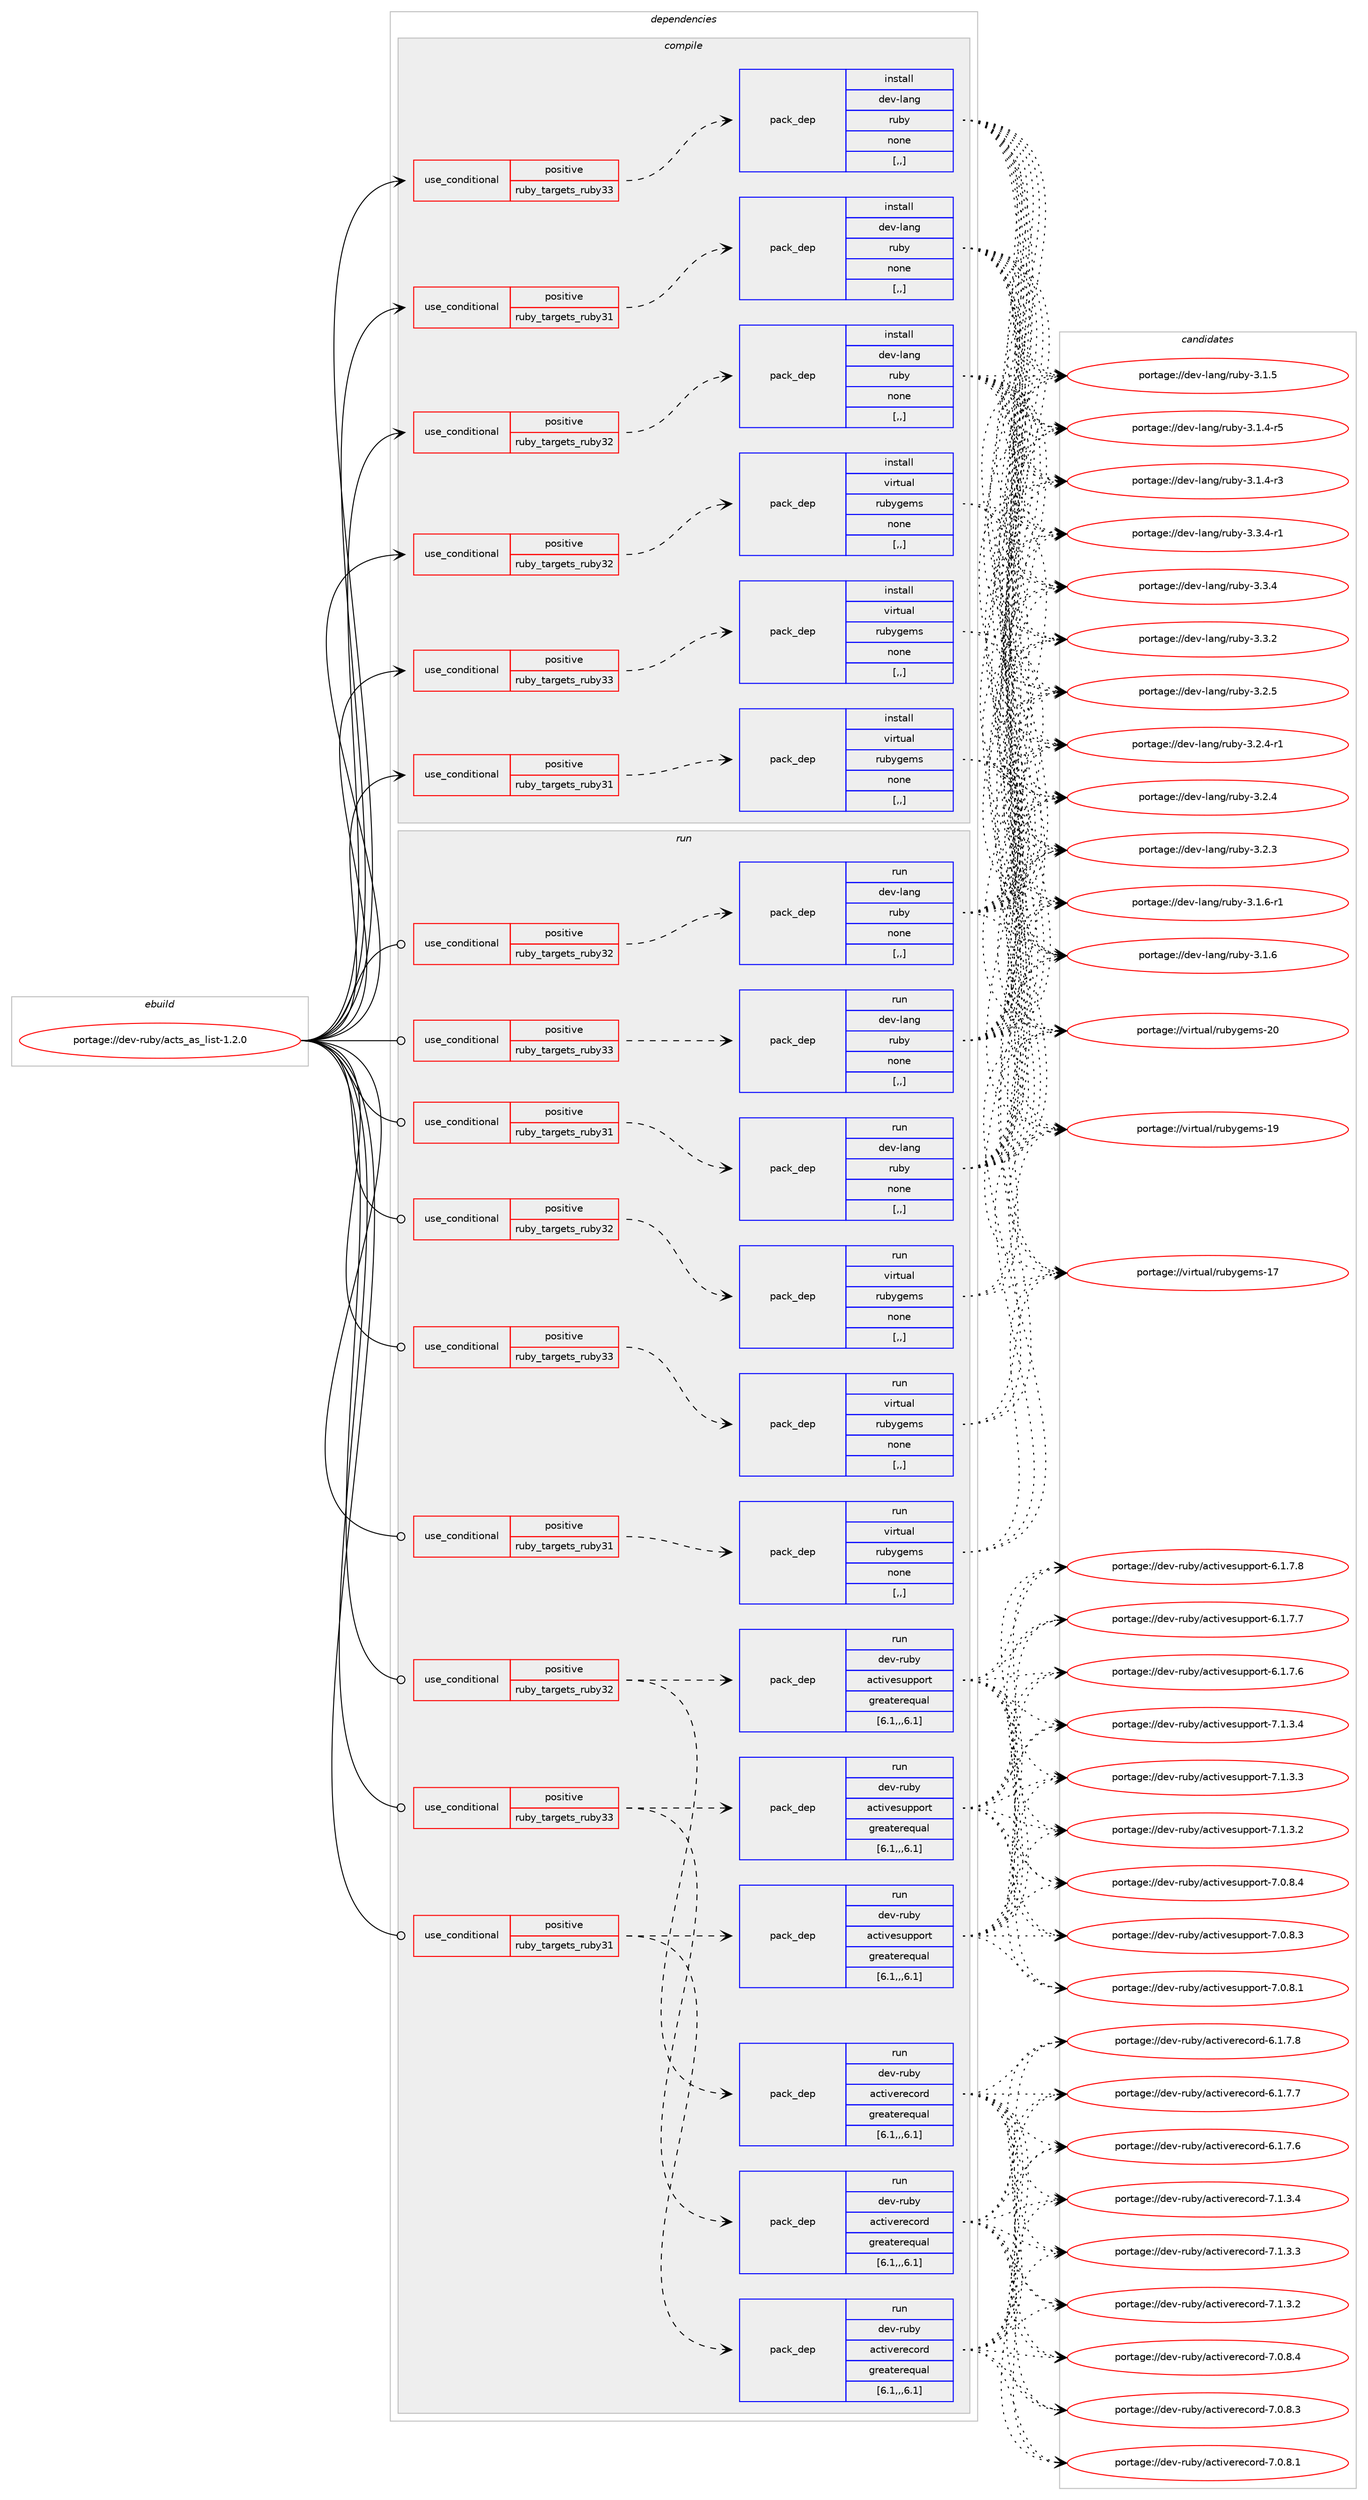 digraph prolog {

# *************
# Graph options
# *************

newrank=true;
concentrate=true;
compound=true;
graph [rankdir=LR,fontname=Helvetica,fontsize=10,ranksep=1.5];#, ranksep=2.5, nodesep=0.2];
edge  [arrowhead=vee];
node  [fontname=Helvetica,fontsize=10];

# **********
# The ebuild
# **********

subgraph cluster_leftcol {
color=gray;
label=<<i>ebuild</i>>;
id [label="portage://dev-ruby/acts_as_list-1.2.0", color=red, width=4, href="../dev-ruby/acts_as_list-1.2.0.svg"];
}

# ****************
# The dependencies
# ****************

subgraph cluster_midcol {
color=gray;
label=<<i>dependencies</i>>;
subgraph cluster_compile {
fillcolor="#eeeeee";
style=filled;
label=<<i>compile</i>>;
subgraph cond44112 {
dependency175969 [label=<<TABLE BORDER="0" CELLBORDER="1" CELLSPACING="0" CELLPADDING="4"><TR><TD ROWSPAN="3" CELLPADDING="10">use_conditional</TD></TR><TR><TD>positive</TD></TR><TR><TD>ruby_targets_ruby31</TD></TR></TABLE>>, shape=none, color=red];
subgraph pack130576 {
dependency175970 [label=<<TABLE BORDER="0" CELLBORDER="1" CELLSPACING="0" CELLPADDING="4" WIDTH="220"><TR><TD ROWSPAN="6" CELLPADDING="30">pack_dep</TD></TR><TR><TD WIDTH="110">install</TD></TR><TR><TD>dev-lang</TD></TR><TR><TD>ruby</TD></TR><TR><TD>none</TD></TR><TR><TD>[,,]</TD></TR></TABLE>>, shape=none, color=blue];
}
dependency175969:e -> dependency175970:w [weight=20,style="dashed",arrowhead="vee"];
}
id:e -> dependency175969:w [weight=20,style="solid",arrowhead="vee"];
subgraph cond44113 {
dependency175971 [label=<<TABLE BORDER="0" CELLBORDER="1" CELLSPACING="0" CELLPADDING="4"><TR><TD ROWSPAN="3" CELLPADDING="10">use_conditional</TD></TR><TR><TD>positive</TD></TR><TR><TD>ruby_targets_ruby31</TD></TR></TABLE>>, shape=none, color=red];
subgraph pack130577 {
dependency175972 [label=<<TABLE BORDER="0" CELLBORDER="1" CELLSPACING="0" CELLPADDING="4" WIDTH="220"><TR><TD ROWSPAN="6" CELLPADDING="30">pack_dep</TD></TR><TR><TD WIDTH="110">install</TD></TR><TR><TD>virtual</TD></TR><TR><TD>rubygems</TD></TR><TR><TD>none</TD></TR><TR><TD>[,,]</TD></TR></TABLE>>, shape=none, color=blue];
}
dependency175971:e -> dependency175972:w [weight=20,style="dashed",arrowhead="vee"];
}
id:e -> dependency175971:w [weight=20,style="solid",arrowhead="vee"];
subgraph cond44114 {
dependency175973 [label=<<TABLE BORDER="0" CELLBORDER="1" CELLSPACING="0" CELLPADDING="4"><TR><TD ROWSPAN="3" CELLPADDING="10">use_conditional</TD></TR><TR><TD>positive</TD></TR><TR><TD>ruby_targets_ruby32</TD></TR></TABLE>>, shape=none, color=red];
subgraph pack130578 {
dependency175974 [label=<<TABLE BORDER="0" CELLBORDER="1" CELLSPACING="0" CELLPADDING="4" WIDTH="220"><TR><TD ROWSPAN="6" CELLPADDING="30">pack_dep</TD></TR><TR><TD WIDTH="110">install</TD></TR><TR><TD>dev-lang</TD></TR><TR><TD>ruby</TD></TR><TR><TD>none</TD></TR><TR><TD>[,,]</TD></TR></TABLE>>, shape=none, color=blue];
}
dependency175973:e -> dependency175974:w [weight=20,style="dashed",arrowhead="vee"];
}
id:e -> dependency175973:w [weight=20,style="solid",arrowhead="vee"];
subgraph cond44115 {
dependency175975 [label=<<TABLE BORDER="0" CELLBORDER="1" CELLSPACING="0" CELLPADDING="4"><TR><TD ROWSPAN="3" CELLPADDING="10">use_conditional</TD></TR><TR><TD>positive</TD></TR><TR><TD>ruby_targets_ruby32</TD></TR></TABLE>>, shape=none, color=red];
subgraph pack130579 {
dependency175976 [label=<<TABLE BORDER="0" CELLBORDER="1" CELLSPACING="0" CELLPADDING="4" WIDTH="220"><TR><TD ROWSPAN="6" CELLPADDING="30">pack_dep</TD></TR><TR><TD WIDTH="110">install</TD></TR><TR><TD>virtual</TD></TR><TR><TD>rubygems</TD></TR><TR><TD>none</TD></TR><TR><TD>[,,]</TD></TR></TABLE>>, shape=none, color=blue];
}
dependency175975:e -> dependency175976:w [weight=20,style="dashed",arrowhead="vee"];
}
id:e -> dependency175975:w [weight=20,style="solid",arrowhead="vee"];
subgraph cond44116 {
dependency175977 [label=<<TABLE BORDER="0" CELLBORDER="1" CELLSPACING="0" CELLPADDING="4"><TR><TD ROWSPAN="3" CELLPADDING="10">use_conditional</TD></TR><TR><TD>positive</TD></TR><TR><TD>ruby_targets_ruby33</TD></TR></TABLE>>, shape=none, color=red];
subgraph pack130580 {
dependency175978 [label=<<TABLE BORDER="0" CELLBORDER="1" CELLSPACING="0" CELLPADDING="4" WIDTH="220"><TR><TD ROWSPAN="6" CELLPADDING="30">pack_dep</TD></TR><TR><TD WIDTH="110">install</TD></TR><TR><TD>dev-lang</TD></TR><TR><TD>ruby</TD></TR><TR><TD>none</TD></TR><TR><TD>[,,]</TD></TR></TABLE>>, shape=none, color=blue];
}
dependency175977:e -> dependency175978:w [weight=20,style="dashed",arrowhead="vee"];
}
id:e -> dependency175977:w [weight=20,style="solid",arrowhead="vee"];
subgraph cond44117 {
dependency175979 [label=<<TABLE BORDER="0" CELLBORDER="1" CELLSPACING="0" CELLPADDING="4"><TR><TD ROWSPAN="3" CELLPADDING="10">use_conditional</TD></TR><TR><TD>positive</TD></TR><TR><TD>ruby_targets_ruby33</TD></TR></TABLE>>, shape=none, color=red];
subgraph pack130581 {
dependency175980 [label=<<TABLE BORDER="0" CELLBORDER="1" CELLSPACING="0" CELLPADDING="4" WIDTH="220"><TR><TD ROWSPAN="6" CELLPADDING="30">pack_dep</TD></TR><TR><TD WIDTH="110">install</TD></TR><TR><TD>virtual</TD></TR><TR><TD>rubygems</TD></TR><TR><TD>none</TD></TR><TR><TD>[,,]</TD></TR></TABLE>>, shape=none, color=blue];
}
dependency175979:e -> dependency175980:w [weight=20,style="dashed",arrowhead="vee"];
}
id:e -> dependency175979:w [weight=20,style="solid",arrowhead="vee"];
}
subgraph cluster_compileandrun {
fillcolor="#eeeeee";
style=filled;
label=<<i>compile and run</i>>;
}
subgraph cluster_run {
fillcolor="#eeeeee";
style=filled;
label=<<i>run</i>>;
subgraph cond44118 {
dependency175981 [label=<<TABLE BORDER="0" CELLBORDER="1" CELLSPACING="0" CELLPADDING="4"><TR><TD ROWSPAN="3" CELLPADDING="10">use_conditional</TD></TR><TR><TD>positive</TD></TR><TR><TD>ruby_targets_ruby31</TD></TR></TABLE>>, shape=none, color=red];
subgraph pack130582 {
dependency175982 [label=<<TABLE BORDER="0" CELLBORDER="1" CELLSPACING="0" CELLPADDING="4" WIDTH="220"><TR><TD ROWSPAN="6" CELLPADDING="30">pack_dep</TD></TR><TR><TD WIDTH="110">run</TD></TR><TR><TD>dev-lang</TD></TR><TR><TD>ruby</TD></TR><TR><TD>none</TD></TR><TR><TD>[,,]</TD></TR></TABLE>>, shape=none, color=blue];
}
dependency175981:e -> dependency175982:w [weight=20,style="dashed",arrowhead="vee"];
}
id:e -> dependency175981:w [weight=20,style="solid",arrowhead="odot"];
subgraph cond44119 {
dependency175983 [label=<<TABLE BORDER="0" CELLBORDER="1" CELLSPACING="0" CELLPADDING="4"><TR><TD ROWSPAN="3" CELLPADDING="10">use_conditional</TD></TR><TR><TD>positive</TD></TR><TR><TD>ruby_targets_ruby31</TD></TR></TABLE>>, shape=none, color=red];
subgraph pack130583 {
dependency175984 [label=<<TABLE BORDER="0" CELLBORDER="1" CELLSPACING="0" CELLPADDING="4" WIDTH="220"><TR><TD ROWSPAN="6" CELLPADDING="30">pack_dep</TD></TR><TR><TD WIDTH="110">run</TD></TR><TR><TD>dev-ruby</TD></TR><TR><TD>activerecord</TD></TR><TR><TD>greaterequal</TD></TR><TR><TD>[6.1,,,6.1]</TD></TR></TABLE>>, shape=none, color=blue];
}
dependency175983:e -> dependency175984:w [weight=20,style="dashed",arrowhead="vee"];
subgraph pack130584 {
dependency175985 [label=<<TABLE BORDER="0" CELLBORDER="1" CELLSPACING="0" CELLPADDING="4" WIDTH="220"><TR><TD ROWSPAN="6" CELLPADDING="30">pack_dep</TD></TR><TR><TD WIDTH="110">run</TD></TR><TR><TD>dev-ruby</TD></TR><TR><TD>activesupport</TD></TR><TR><TD>greaterequal</TD></TR><TR><TD>[6.1,,,6.1]</TD></TR></TABLE>>, shape=none, color=blue];
}
dependency175983:e -> dependency175985:w [weight=20,style="dashed",arrowhead="vee"];
}
id:e -> dependency175983:w [weight=20,style="solid",arrowhead="odot"];
subgraph cond44120 {
dependency175986 [label=<<TABLE BORDER="0" CELLBORDER="1" CELLSPACING="0" CELLPADDING="4"><TR><TD ROWSPAN="3" CELLPADDING="10">use_conditional</TD></TR><TR><TD>positive</TD></TR><TR><TD>ruby_targets_ruby31</TD></TR></TABLE>>, shape=none, color=red];
subgraph pack130585 {
dependency175987 [label=<<TABLE BORDER="0" CELLBORDER="1" CELLSPACING="0" CELLPADDING="4" WIDTH="220"><TR><TD ROWSPAN="6" CELLPADDING="30">pack_dep</TD></TR><TR><TD WIDTH="110">run</TD></TR><TR><TD>virtual</TD></TR><TR><TD>rubygems</TD></TR><TR><TD>none</TD></TR><TR><TD>[,,]</TD></TR></TABLE>>, shape=none, color=blue];
}
dependency175986:e -> dependency175987:w [weight=20,style="dashed",arrowhead="vee"];
}
id:e -> dependency175986:w [weight=20,style="solid",arrowhead="odot"];
subgraph cond44121 {
dependency175988 [label=<<TABLE BORDER="0" CELLBORDER="1" CELLSPACING="0" CELLPADDING="4"><TR><TD ROWSPAN="3" CELLPADDING="10">use_conditional</TD></TR><TR><TD>positive</TD></TR><TR><TD>ruby_targets_ruby32</TD></TR></TABLE>>, shape=none, color=red];
subgraph pack130586 {
dependency175989 [label=<<TABLE BORDER="0" CELLBORDER="1" CELLSPACING="0" CELLPADDING="4" WIDTH="220"><TR><TD ROWSPAN="6" CELLPADDING="30">pack_dep</TD></TR><TR><TD WIDTH="110">run</TD></TR><TR><TD>dev-lang</TD></TR><TR><TD>ruby</TD></TR><TR><TD>none</TD></TR><TR><TD>[,,]</TD></TR></TABLE>>, shape=none, color=blue];
}
dependency175988:e -> dependency175989:w [weight=20,style="dashed",arrowhead="vee"];
}
id:e -> dependency175988:w [weight=20,style="solid",arrowhead="odot"];
subgraph cond44122 {
dependency175990 [label=<<TABLE BORDER="0" CELLBORDER="1" CELLSPACING="0" CELLPADDING="4"><TR><TD ROWSPAN="3" CELLPADDING="10">use_conditional</TD></TR><TR><TD>positive</TD></TR><TR><TD>ruby_targets_ruby32</TD></TR></TABLE>>, shape=none, color=red];
subgraph pack130587 {
dependency175991 [label=<<TABLE BORDER="0" CELLBORDER="1" CELLSPACING="0" CELLPADDING="4" WIDTH="220"><TR><TD ROWSPAN="6" CELLPADDING="30">pack_dep</TD></TR><TR><TD WIDTH="110">run</TD></TR><TR><TD>dev-ruby</TD></TR><TR><TD>activerecord</TD></TR><TR><TD>greaterequal</TD></TR><TR><TD>[6.1,,,6.1]</TD></TR></TABLE>>, shape=none, color=blue];
}
dependency175990:e -> dependency175991:w [weight=20,style="dashed",arrowhead="vee"];
subgraph pack130588 {
dependency175992 [label=<<TABLE BORDER="0" CELLBORDER="1" CELLSPACING="0" CELLPADDING="4" WIDTH="220"><TR><TD ROWSPAN="6" CELLPADDING="30">pack_dep</TD></TR><TR><TD WIDTH="110">run</TD></TR><TR><TD>dev-ruby</TD></TR><TR><TD>activesupport</TD></TR><TR><TD>greaterequal</TD></TR><TR><TD>[6.1,,,6.1]</TD></TR></TABLE>>, shape=none, color=blue];
}
dependency175990:e -> dependency175992:w [weight=20,style="dashed",arrowhead="vee"];
}
id:e -> dependency175990:w [weight=20,style="solid",arrowhead="odot"];
subgraph cond44123 {
dependency175993 [label=<<TABLE BORDER="0" CELLBORDER="1" CELLSPACING="0" CELLPADDING="4"><TR><TD ROWSPAN="3" CELLPADDING="10">use_conditional</TD></TR><TR><TD>positive</TD></TR><TR><TD>ruby_targets_ruby32</TD></TR></TABLE>>, shape=none, color=red];
subgraph pack130589 {
dependency175994 [label=<<TABLE BORDER="0" CELLBORDER="1" CELLSPACING="0" CELLPADDING="4" WIDTH="220"><TR><TD ROWSPAN="6" CELLPADDING="30">pack_dep</TD></TR><TR><TD WIDTH="110">run</TD></TR><TR><TD>virtual</TD></TR><TR><TD>rubygems</TD></TR><TR><TD>none</TD></TR><TR><TD>[,,]</TD></TR></TABLE>>, shape=none, color=blue];
}
dependency175993:e -> dependency175994:w [weight=20,style="dashed",arrowhead="vee"];
}
id:e -> dependency175993:w [weight=20,style="solid",arrowhead="odot"];
subgraph cond44124 {
dependency175995 [label=<<TABLE BORDER="0" CELLBORDER="1" CELLSPACING="0" CELLPADDING="4"><TR><TD ROWSPAN="3" CELLPADDING="10">use_conditional</TD></TR><TR><TD>positive</TD></TR><TR><TD>ruby_targets_ruby33</TD></TR></TABLE>>, shape=none, color=red];
subgraph pack130590 {
dependency175996 [label=<<TABLE BORDER="0" CELLBORDER="1" CELLSPACING="0" CELLPADDING="4" WIDTH="220"><TR><TD ROWSPAN="6" CELLPADDING="30">pack_dep</TD></TR><TR><TD WIDTH="110">run</TD></TR><TR><TD>dev-lang</TD></TR><TR><TD>ruby</TD></TR><TR><TD>none</TD></TR><TR><TD>[,,]</TD></TR></TABLE>>, shape=none, color=blue];
}
dependency175995:e -> dependency175996:w [weight=20,style="dashed",arrowhead="vee"];
}
id:e -> dependency175995:w [weight=20,style="solid",arrowhead="odot"];
subgraph cond44125 {
dependency175997 [label=<<TABLE BORDER="0" CELLBORDER="1" CELLSPACING="0" CELLPADDING="4"><TR><TD ROWSPAN="3" CELLPADDING="10">use_conditional</TD></TR><TR><TD>positive</TD></TR><TR><TD>ruby_targets_ruby33</TD></TR></TABLE>>, shape=none, color=red];
subgraph pack130591 {
dependency175998 [label=<<TABLE BORDER="0" CELLBORDER="1" CELLSPACING="0" CELLPADDING="4" WIDTH="220"><TR><TD ROWSPAN="6" CELLPADDING="30">pack_dep</TD></TR><TR><TD WIDTH="110">run</TD></TR><TR><TD>dev-ruby</TD></TR><TR><TD>activerecord</TD></TR><TR><TD>greaterequal</TD></TR><TR><TD>[6.1,,,6.1]</TD></TR></TABLE>>, shape=none, color=blue];
}
dependency175997:e -> dependency175998:w [weight=20,style="dashed",arrowhead="vee"];
subgraph pack130592 {
dependency175999 [label=<<TABLE BORDER="0" CELLBORDER="1" CELLSPACING="0" CELLPADDING="4" WIDTH="220"><TR><TD ROWSPAN="6" CELLPADDING="30">pack_dep</TD></TR><TR><TD WIDTH="110">run</TD></TR><TR><TD>dev-ruby</TD></TR><TR><TD>activesupport</TD></TR><TR><TD>greaterequal</TD></TR><TR><TD>[6.1,,,6.1]</TD></TR></TABLE>>, shape=none, color=blue];
}
dependency175997:e -> dependency175999:w [weight=20,style="dashed",arrowhead="vee"];
}
id:e -> dependency175997:w [weight=20,style="solid",arrowhead="odot"];
subgraph cond44126 {
dependency176000 [label=<<TABLE BORDER="0" CELLBORDER="1" CELLSPACING="0" CELLPADDING="4"><TR><TD ROWSPAN="3" CELLPADDING="10">use_conditional</TD></TR><TR><TD>positive</TD></TR><TR><TD>ruby_targets_ruby33</TD></TR></TABLE>>, shape=none, color=red];
subgraph pack130593 {
dependency176001 [label=<<TABLE BORDER="0" CELLBORDER="1" CELLSPACING="0" CELLPADDING="4" WIDTH="220"><TR><TD ROWSPAN="6" CELLPADDING="30">pack_dep</TD></TR><TR><TD WIDTH="110">run</TD></TR><TR><TD>virtual</TD></TR><TR><TD>rubygems</TD></TR><TR><TD>none</TD></TR><TR><TD>[,,]</TD></TR></TABLE>>, shape=none, color=blue];
}
dependency176000:e -> dependency176001:w [weight=20,style="dashed",arrowhead="vee"];
}
id:e -> dependency176000:w [weight=20,style="solid",arrowhead="odot"];
}
}

# **************
# The candidates
# **************

subgraph cluster_choices {
rank=same;
color=gray;
label=<<i>candidates</i>>;

subgraph choice130576 {
color=black;
nodesep=1;
choice100101118451089711010347114117981214551465146524511449 [label="portage://dev-lang/ruby-3.3.4-r1", color=red, width=4,href="../dev-lang/ruby-3.3.4-r1.svg"];
choice10010111845108971101034711411798121455146514652 [label="portage://dev-lang/ruby-3.3.4", color=red, width=4,href="../dev-lang/ruby-3.3.4.svg"];
choice10010111845108971101034711411798121455146514650 [label="portage://dev-lang/ruby-3.3.2", color=red, width=4,href="../dev-lang/ruby-3.3.2.svg"];
choice10010111845108971101034711411798121455146504653 [label="portage://dev-lang/ruby-3.2.5", color=red, width=4,href="../dev-lang/ruby-3.2.5.svg"];
choice100101118451089711010347114117981214551465046524511449 [label="portage://dev-lang/ruby-3.2.4-r1", color=red, width=4,href="../dev-lang/ruby-3.2.4-r1.svg"];
choice10010111845108971101034711411798121455146504652 [label="portage://dev-lang/ruby-3.2.4", color=red, width=4,href="../dev-lang/ruby-3.2.4.svg"];
choice10010111845108971101034711411798121455146504651 [label="portage://dev-lang/ruby-3.2.3", color=red, width=4,href="../dev-lang/ruby-3.2.3.svg"];
choice100101118451089711010347114117981214551464946544511449 [label="portage://dev-lang/ruby-3.1.6-r1", color=red, width=4,href="../dev-lang/ruby-3.1.6-r1.svg"];
choice10010111845108971101034711411798121455146494654 [label="portage://dev-lang/ruby-3.1.6", color=red, width=4,href="../dev-lang/ruby-3.1.6.svg"];
choice10010111845108971101034711411798121455146494653 [label="portage://dev-lang/ruby-3.1.5", color=red, width=4,href="../dev-lang/ruby-3.1.5.svg"];
choice100101118451089711010347114117981214551464946524511453 [label="portage://dev-lang/ruby-3.1.4-r5", color=red, width=4,href="../dev-lang/ruby-3.1.4-r5.svg"];
choice100101118451089711010347114117981214551464946524511451 [label="portage://dev-lang/ruby-3.1.4-r3", color=red, width=4,href="../dev-lang/ruby-3.1.4-r3.svg"];
dependency175970:e -> choice100101118451089711010347114117981214551465146524511449:w [style=dotted,weight="100"];
dependency175970:e -> choice10010111845108971101034711411798121455146514652:w [style=dotted,weight="100"];
dependency175970:e -> choice10010111845108971101034711411798121455146514650:w [style=dotted,weight="100"];
dependency175970:e -> choice10010111845108971101034711411798121455146504653:w [style=dotted,weight="100"];
dependency175970:e -> choice100101118451089711010347114117981214551465046524511449:w [style=dotted,weight="100"];
dependency175970:e -> choice10010111845108971101034711411798121455146504652:w [style=dotted,weight="100"];
dependency175970:e -> choice10010111845108971101034711411798121455146504651:w [style=dotted,weight="100"];
dependency175970:e -> choice100101118451089711010347114117981214551464946544511449:w [style=dotted,weight="100"];
dependency175970:e -> choice10010111845108971101034711411798121455146494654:w [style=dotted,weight="100"];
dependency175970:e -> choice10010111845108971101034711411798121455146494653:w [style=dotted,weight="100"];
dependency175970:e -> choice100101118451089711010347114117981214551464946524511453:w [style=dotted,weight="100"];
dependency175970:e -> choice100101118451089711010347114117981214551464946524511451:w [style=dotted,weight="100"];
}
subgraph choice130577 {
color=black;
nodesep=1;
choice118105114116117971084711411798121103101109115455048 [label="portage://virtual/rubygems-20", color=red, width=4,href="../virtual/rubygems-20.svg"];
choice118105114116117971084711411798121103101109115454957 [label="portage://virtual/rubygems-19", color=red, width=4,href="../virtual/rubygems-19.svg"];
choice118105114116117971084711411798121103101109115454955 [label="portage://virtual/rubygems-17", color=red, width=4,href="../virtual/rubygems-17.svg"];
dependency175972:e -> choice118105114116117971084711411798121103101109115455048:w [style=dotted,weight="100"];
dependency175972:e -> choice118105114116117971084711411798121103101109115454957:w [style=dotted,weight="100"];
dependency175972:e -> choice118105114116117971084711411798121103101109115454955:w [style=dotted,weight="100"];
}
subgraph choice130578 {
color=black;
nodesep=1;
choice100101118451089711010347114117981214551465146524511449 [label="portage://dev-lang/ruby-3.3.4-r1", color=red, width=4,href="../dev-lang/ruby-3.3.4-r1.svg"];
choice10010111845108971101034711411798121455146514652 [label="portage://dev-lang/ruby-3.3.4", color=red, width=4,href="../dev-lang/ruby-3.3.4.svg"];
choice10010111845108971101034711411798121455146514650 [label="portage://dev-lang/ruby-3.3.2", color=red, width=4,href="../dev-lang/ruby-3.3.2.svg"];
choice10010111845108971101034711411798121455146504653 [label="portage://dev-lang/ruby-3.2.5", color=red, width=4,href="../dev-lang/ruby-3.2.5.svg"];
choice100101118451089711010347114117981214551465046524511449 [label="portage://dev-lang/ruby-3.2.4-r1", color=red, width=4,href="../dev-lang/ruby-3.2.4-r1.svg"];
choice10010111845108971101034711411798121455146504652 [label="portage://dev-lang/ruby-3.2.4", color=red, width=4,href="../dev-lang/ruby-3.2.4.svg"];
choice10010111845108971101034711411798121455146504651 [label="portage://dev-lang/ruby-3.2.3", color=red, width=4,href="../dev-lang/ruby-3.2.3.svg"];
choice100101118451089711010347114117981214551464946544511449 [label="portage://dev-lang/ruby-3.1.6-r1", color=red, width=4,href="../dev-lang/ruby-3.1.6-r1.svg"];
choice10010111845108971101034711411798121455146494654 [label="portage://dev-lang/ruby-3.1.6", color=red, width=4,href="../dev-lang/ruby-3.1.6.svg"];
choice10010111845108971101034711411798121455146494653 [label="portage://dev-lang/ruby-3.1.5", color=red, width=4,href="../dev-lang/ruby-3.1.5.svg"];
choice100101118451089711010347114117981214551464946524511453 [label="portage://dev-lang/ruby-3.1.4-r5", color=red, width=4,href="../dev-lang/ruby-3.1.4-r5.svg"];
choice100101118451089711010347114117981214551464946524511451 [label="portage://dev-lang/ruby-3.1.4-r3", color=red, width=4,href="../dev-lang/ruby-3.1.4-r3.svg"];
dependency175974:e -> choice100101118451089711010347114117981214551465146524511449:w [style=dotted,weight="100"];
dependency175974:e -> choice10010111845108971101034711411798121455146514652:w [style=dotted,weight="100"];
dependency175974:e -> choice10010111845108971101034711411798121455146514650:w [style=dotted,weight="100"];
dependency175974:e -> choice10010111845108971101034711411798121455146504653:w [style=dotted,weight="100"];
dependency175974:e -> choice100101118451089711010347114117981214551465046524511449:w [style=dotted,weight="100"];
dependency175974:e -> choice10010111845108971101034711411798121455146504652:w [style=dotted,weight="100"];
dependency175974:e -> choice10010111845108971101034711411798121455146504651:w [style=dotted,weight="100"];
dependency175974:e -> choice100101118451089711010347114117981214551464946544511449:w [style=dotted,weight="100"];
dependency175974:e -> choice10010111845108971101034711411798121455146494654:w [style=dotted,weight="100"];
dependency175974:e -> choice10010111845108971101034711411798121455146494653:w [style=dotted,weight="100"];
dependency175974:e -> choice100101118451089711010347114117981214551464946524511453:w [style=dotted,weight="100"];
dependency175974:e -> choice100101118451089711010347114117981214551464946524511451:w [style=dotted,weight="100"];
}
subgraph choice130579 {
color=black;
nodesep=1;
choice118105114116117971084711411798121103101109115455048 [label="portage://virtual/rubygems-20", color=red, width=4,href="../virtual/rubygems-20.svg"];
choice118105114116117971084711411798121103101109115454957 [label="portage://virtual/rubygems-19", color=red, width=4,href="../virtual/rubygems-19.svg"];
choice118105114116117971084711411798121103101109115454955 [label="portage://virtual/rubygems-17", color=red, width=4,href="../virtual/rubygems-17.svg"];
dependency175976:e -> choice118105114116117971084711411798121103101109115455048:w [style=dotted,weight="100"];
dependency175976:e -> choice118105114116117971084711411798121103101109115454957:w [style=dotted,weight="100"];
dependency175976:e -> choice118105114116117971084711411798121103101109115454955:w [style=dotted,weight="100"];
}
subgraph choice130580 {
color=black;
nodesep=1;
choice100101118451089711010347114117981214551465146524511449 [label="portage://dev-lang/ruby-3.3.4-r1", color=red, width=4,href="../dev-lang/ruby-3.3.4-r1.svg"];
choice10010111845108971101034711411798121455146514652 [label="portage://dev-lang/ruby-3.3.4", color=red, width=4,href="../dev-lang/ruby-3.3.4.svg"];
choice10010111845108971101034711411798121455146514650 [label="portage://dev-lang/ruby-3.3.2", color=red, width=4,href="../dev-lang/ruby-3.3.2.svg"];
choice10010111845108971101034711411798121455146504653 [label="portage://dev-lang/ruby-3.2.5", color=red, width=4,href="../dev-lang/ruby-3.2.5.svg"];
choice100101118451089711010347114117981214551465046524511449 [label="portage://dev-lang/ruby-3.2.4-r1", color=red, width=4,href="../dev-lang/ruby-3.2.4-r1.svg"];
choice10010111845108971101034711411798121455146504652 [label="portage://dev-lang/ruby-3.2.4", color=red, width=4,href="../dev-lang/ruby-3.2.4.svg"];
choice10010111845108971101034711411798121455146504651 [label="portage://dev-lang/ruby-3.2.3", color=red, width=4,href="../dev-lang/ruby-3.2.3.svg"];
choice100101118451089711010347114117981214551464946544511449 [label="portage://dev-lang/ruby-3.1.6-r1", color=red, width=4,href="../dev-lang/ruby-3.1.6-r1.svg"];
choice10010111845108971101034711411798121455146494654 [label="portage://dev-lang/ruby-3.1.6", color=red, width=4,href="../dev-lang/ruby-3.1.6.svg"];
choice10010111845108971101034711411798121455146494653 [label="portage://dev-lang/ruby-3.1.5", color=red, width=4,href="../dev-lang/ruby-3.1.5.svg"];
choice100101118451089711010347114117981214551464946524511453 [label="portage://dev-lang/ruby-3.1.4-r5", color=red, width=4,href="../dev-lang/ruby-3.1.4-r5.svg"];
choice100101118451089711010347114117981214551464946524511451 [label="portage://dev-lang/ruby-3.1.4-r3", color=red, width=4,href="../dev-lang/ruby-3.1.4-r3.svg"];
dependency175978:e -> choice100101118451089711010347114117981214551465146524511449:w [style=dotted,weight="100"];
dependency175978:e -> choice10010111845108971101034711411798121455146514652:w [style=dotted,weight="100"];
dependency175978:e -> choice10010111845108971101034711411798121455146514650:w [style=dotted,weight="100"];
dependency175978:e -> choice10010111845108971101034711411798121455146504653:w [style=dotted,weight="100"];
dependency175978:e -> choice100101118451089711010347114117981214551465046524511449:w [style=dotted,weight="100"];
dependency175978:e -> choice10010111845108971101034711411798121455146504652:w [style=dotted,weight="100"];
dependency175978:e -> choice10010111845108971101034711411798121455146504651:w [style=dotted,weight="100"];
dependency175978:e -> choice100101118451089711010347114117981214551464946544511449:w [style=dotted,weight="100"];
dependency175978:e -> choice10010111845108971101034711411798121455146494654:w [style=dotted,weight="100"];
dependency175978:e -> choice10010111845108971101034711411798121455146494653:w [style=dotted,weight="100"];
dependency175978:e -> choice100101118451089711010347114117981214551464946524511453:w [style=dotted,weight="100"];
dependency175978:e -> choice100101118451089711010347114117981214551464946524511451:w [style=dotted,weight="100"];
}
subgraph choice130581 {
color=black;
nodesep=1;
choice118105114116117971084711411798121103101109115455048 [label="portage://virtual/rubygems-20", color=red, width=4,href="../virtual/rubygems-20.svg"];
choice118105114116117971084711411798121103101109115454957 [label="portage://virtual/rubygems-19", color=red, width=4,href="../virtual/rubygems-19.svg"];
choice118105114116117971084711411798121103101109115454955 [label="portage://virtual/rubygems-17", color=red, width=4,href="../virtual/rubygems-17.svg"];
dependency175980:e -> choice118105114116117971084711411798121103101109115455048:w [style=dotted,weight="100"];
dependency175980:e -> choice118105114116117971084711411798121103101109115454957:w [style=dotted,weight="100"];
dependency175980:e -> choice118105114116117971084711411798121103101109115454955:w [style=dotted,weight="100"];
}
subgraph choice130582 {
color=black;
nodesep=1;
choice100101118451089711010347114117981214551465146524511449 [label="portage://dev-lang/ruby-3.3.4-r1", color=red, width=4,href="../dev-lang/ruby-3.3.4-r1.svg"];
choice10010111845108971101034711411798121455146514652 [label="portage://dev-lang/ruby-3.3.4", color=red, width=4,href="../dev-lang/ruby-3.3.4.svg"];
choice10010111845108971101034711411798121455146514650 [label="portage://dev-lang/ruby-3.3.2", color=red, width=4,href="../dev-lang/ruby-3.3.2.svg"];
choice10010111845108971101034711411798121455146504653 [label="portage://dev-lang/ruby-3.2.5", color=red, width=4,href="../dev-lang/ruby-3.2.5.svg"];
choice100101118451089711010347114117981214551465046524511449 [label="portage://dev-lang/ruby-3.2.4-r1", color=red, width=4,href="../dev-lang/ruby-3.2.4-r1.svg"];
choice10010111845108971101034711411798121455146504652 [label="portage://dev-lang/ruby-3.2.4", color=red, width=4,href="../dev-lang/ruby-3.2.4.svg"];
choice10010111845108971101034711411798121455146504651 [label="portage://dev-lang/ruby-3.2.3", color=red, width=4,href="../dev-lang/ruby-3.2.3.svg"];
choice100101118451089711010347114117981214551464946544511449 [label="portage://dev-lang/ruby-3.1.6-r1", color=red, width=4,href="../dev-lang/ruby-3.1.6-r1.svg"];
choice10010111845108971101034711411798121455146494654 [label="portage://dev-lang/ruby-3.1.6", color=red, width=4,href="../dev-lang/ruby-3.1.6.svg"];
choice10010111845108971101034711411798121455146494653 [label="portage://dev-lang/ruby-3.1.5", color=red, width=4,href="../dev-lang/ruby-3.1.5.svg"];
choice100101118451089711010347114117981214551464946524511453 [label="portage://dev-lang/ruby-3.1.4-r5", color=red, width=4,href="../dev-lang/ruby-3.1.4-r5.svg"];
choice100101118451089711010347114117981214551464946524511451 [label="portage://dev-lang/ruby-3.1.4-r3", color=red, width=4,href="../dev-lang/ruby-3.1.4-r3.svg"];
dependency175982:e -> choice100101118451089711010347114117981214551465146524511449:w [style=dotted,weight="100"];
dependency175982:e -> choice10010111845108971101034711411798121455146514652:w [style=dotted,weight="100"];
dependency175982:e -> choice10010111845108971101034711411798121455146514650:w [style=dotted,weight="100"];
dependency175982:e -> choice10010111845108971101034711411798121455146504653:w [style=dotted,weight="100"];
dependency175982:e -> choice100101118451089711010347114117981214551465046524511449:w [style=dotted,weight="100"];
dependency175982:e -> choice10010111845108971101034711411798121455146504652:w [style=dotted,weight="100"];
dependency175982:e -> choice10010111845108971101034711411798121455146504651:w [style=dotted,weight="100"];
dependency175982:e -> choice100101118451089711010347114117981214551464946544511449:w [style=dotted,weight="100"];
dependency175982:e -> choice10010111845108971101034711411798121455146494654:w [style=dotted,weight="100"];
dependency175982:e -> choice10010111845108971101034711411798121455146494653:w [style=dotted,weight="100"];
dependency175982:e -> choice100101118451089711010347114117981214551464946524511453:w [style=dotted,weight="100"];
dependency175982:e -> choice100101118451089711010347114117981214551464946524511451:w [style=dotted,weight="100"];
}
subgraph choice130583 {
color=black;
nodesep=1;
choice1001011184511411798121479799116105118101114101991111141004555464946514652 [label="portage://dev-ruby/activerecord-7.1.3.4", color=red, width=4,href="../dev-ruby/activerecord-7.1.3.4.svg"];
choice1001011184511411798121479799116105118101114101991111141004555464946514651 [label="portage://dev-ruby/activerecord-7.1.3.3", color=red, width=4,href="../dev-ruby/activerecord-7.1.3.3.svg"];
choice1001011184511411798121479799116105118101114101991111141004555464946514650 [label="portage://dev-ruby/activerecord-7.1.3.2", color=red, width=4,href="../dev-ruby/activerecord-7.1.3.2.svg"];
choice1001011184511411798121479799116105118101114101991111141004555464846564652 [label="portage://dev-ruby/activerecord-7.0.8.4", color=red, width=4,href="../dev-ruby/activerecord-7.0.8.4.svg"];
choice1001011184511411798121479799116105118101114101991111141004555464846564651 [label="portage://dev-ruby/activerecord-7.0.8.3", color=red, width=4,href="../dev-ruby/activerecord-7.0.8.3.svg"];
choice1001011184511411798121479799116105118101114101991111141004555464846564649 [label="portage://dev-ruby/activerecord-7.0.8.1", color=red, width=4,href="../dev-ruby/activerecord-7.0.8.1.svg"];
choice1001011184511411798121479799116105118101114101991111141004554464946554656 [label="portage://dev-ruby/activerecord-6.1.7.8", color=red, width=4,href="../dev-ruby/activerecord-6.1.7.8.svg"];
choice1001011184511411798121479799116105118101114101991111141004554464946554655 [label="portage://dev-ruby/activerecord-6.1.7.7", color=red, width=4,href="../dev-ruby/activerecord-6.1.7.7.svg"];
choice1001011184511411798121479799116105118101114101991111141004554464946554654 [label="portage://dev-ruby/activerecord-6.1.7.6", color=red, width=4,href="../dev-ruby/activerecord-6.1.7.6.svg"];
dependency175984:e -> choice1001011184511411798121479799116105118101114101991111141004555464946514652:w [style=dotted,weight="100"];
dependency175984:e -> choice1001011184511411798121479799116105118101114101991111141004555464946514651:w [style=dotted,weight="100"];
dependency175984:e -> choice1001011184511411798121479799116105118101114101991111141004555464946514650:w [style=dotted,weight="100"];
dependency175984:e -> choice1001011184511411798121479799116105118101114101991111141004555464846564652:w [style=dotted,weight="100"];
dependency175984:e -> choice1001011184511411798121479799116105118101114101991111141004555464846564651:w [style=dotted,weight="100"];
dependency175984:e -> choice1001011184511411798121479799116105118101114101991111141004555464846564649:w [style=dotted,weight="100"];
dependency175984:e -> choice1001011184511411798121479799116105118101114101991111141004554464946554656:w [style=dotted,weight="100"];
dependency175984:e -> choice1001011184511411798121479799116105118101114101991111141004554464946554655:w [style=dotted,weight="100"];
dependency175984:e -> choice1001011184511411798121479799116105118101114101991111141004554464946554654:w [style=dotted,weight="100"];
}
subgraph choice130584 {
color=black;
nodesep=1;
choice10010111845114117981214797991161051181011151171121121111141164555464946514652 [label="portage://dev-ruby/activesupport-7.1.3.4", color=red, width=4,href="../dev-ruby/activesupport-7.1.3.4.svg"];
choice10010111845114117981214797991161051181011151171121121111141164555464946514651 [label="portage://dev-ruby/activesupport-7.1.3.3", color=red, width=4,href="../dev-ruby/activesupport-7.1.3.3.svg"];
choice10010111845114117981214797991161051181011151171121121111141164555464946514650 [label="portage://dev-ruby/activesupport-7.1.3.2", color=red, width=4,href="../dev-ruby/activesupport-7.1.3.2.svg"];
choice10010111845114117981214797991161051181011151171121121111141164555464846564652 [label="portage://dev-ruby/activesupport-7.0.8.4", color=red, width=4,href="../dev-ruby/activesupport-7.0.8.4.svg"];
choice10010111845114117981214797991161051181011151171121121111141164555464846564651 [label="portage://dev-ruby/activesupport-7.0.8.3", color=red, width=4,href="../dev-ruby/activesupport-7.0.8.3.svg"];
choice10010111845114117981214797991161051181011151171121121111141164555464846564649 [label="portage://dev-ruby/activesupport-7.0.8.1", color=red, width=4,href="../dev-ruby/activesupport-7.0.8.1.svg"];
choice10010111845114117981214797991161051181011151171121121111141164554464946554656 [label="portage://dev-ruby/activesupport-6.1.7.8", color=red, width=4,href="../dev-ruby/activesupport-6.1.7.8.svg"];
choice10010111845114117981214797991161051181011151171121121111141164554464946554655 [label="portage://dev-ruby/activesupport-6.1.7.7", color=red, width=4,href="../dev-ruby/activesupport-6.1.7.7.svg"];
choice10010111845114117981214797991161051181011151171121121111141164554464946554654 [label="portage://dev-ruby/activesupport-6.1.7.6", color=red, width=4,href="../dev-ruby/activesupport-6.1.7.6.svg"];
dependency175985:e -> choice10010111845114117981214797991161051181011151171121121111141164555464946514652:w [style=dotted,weight="100"];
dependency175985:e -> choice10010111845114117981214797991161051181011151171121121111141164555464946514651:w [style=dotted,weight="100"];
dependency175985:e -> choice10010111845114117981214797991161051181011151171121121111141164555464946514650:w [style=dotted,weight="100"];
dependency175985:e -> choice10010111845114117981214797991161051181011151171121121111141164555464846564652:w [style=dotted,weight="100"];
dependency175985:e -> choice10010111845114117981214797991161051181011151171121121111141164555464846564651:w [style=dotted,weight="100"];
dependency175985:e -> choice10010111845114117981214797991161051181011151171121121111141164555464846564649:w [style=dotted,weight="100"];
dependency175985:e -> choice10010111845114117981214797991161051181011151171121121111141164554464946554656:w [style=dotted,weight="100"];
dependency175985:e -> choice10010111845114117981214797991161051181011151171121121111141164554464946554655:w [style=dotted,weight="100"];
dependency175985:e -> choice10010111845114117981214797991161051181011151171121121111141164554464946554654:w [style=dotted,weight="100"];
}
subgraph choice130585 {
color=black;
nodesep=1;
choice118105114116117971084711411798121103101109115455048 [label="portage://virtual/rubygems-20", color=red, width=4,href="../virtual/rubygems-20.svg"];
choice118105114116117971084711411798121103101109115454957 [label="portage://virtual/rubygems-19", color=red, width=4,href="../virtual/rubygems-19.svg"];
choice118105114116117971084711411798121103101109115454955 [label="portage://virtual/rubygems-17", color=red, width=4,href="../virtual/rubygems-17.svg"];
dependency175987:e -> choice118105114116117971084711411798121103101109115455048:w [style=dotted,weight="100"];
dependency175987:e -> choice118105114116117971084711411798121103101109115454957:w [style=dotted,weight="100"];
dependency175987:e -> choice118105114116117971084711411798121103101109115454955:w [style=dotted,weight="100"];
}
subgraph choice130586 {
color=black;
nodesep=1;
choice100101118451089711010347114117981214551465146524511449 [label="portage://dev-lang/ruby-3.3.4-r1", color=red, width=4,href="../dev-lang/ruby-3.3.4-r1.svg"];
choice10010111845108971101034711411798121455146514652 [label="portage://dev-lang/ruby-3.3.4", color=red, width=4,href="../dev-lang/ruby-3.3.4.svg"];
choice10010111845108971101034711411798121455146514650 [label="portage://dev-lang/ruby-3.3.2", color=red, width=4,href="../dev-lang/ruby-3.3.2.svg"];
choice10010111845108971101034711411798121455146504653 [label="portage://dev-lang/ruby-3.2.5", color=red, width=4,href="../dev-lang/ruby-3.2.5.svg"];
choice100101118451089711010347114117981214551465046524511449 [label="portage://dev-lang/ruby-3.2.4-r1", color=red, width=4,href="../dev-lang/ruby-3.2.4-r1.svg"];
choice10010111845108971101034711411798121455146504652 [label="portage://dev-lang/ruby-3.2.4", color=red, width=4,href="../dev-lang/ruby-3.2.4.svg"];
choice10010111845108971101034711411798121455146504651 [label="portage://dev-lang/ruby-3.2.3", color=red, width=4,href="../dev-lang/ruby-3.2.3.svg"];
choice100101118451089711010347114117981214551464946544511449 [label="portage://dev-lang/ruby-3.1.6-r1", color=red, width=4,href="../dev-lang/ruby-3.1.6-r1.svg"];
choice10010111845108971101034711411798121455146494654 [label="portage://dev-lang/ruby-3.1.6", color=red, width=4,href="../dev-lang/ruby-3.1.6.svg"];
choice10010111845108971101034711411798121455146494653 [label="portage://dev-lang/ruby-3.1.5", color=red, width=4,href="../dev-lang/ruby-3.1.5.svg"];
choice100101118451089711010347114117981214551464946524511453 [label="portage://dev-lang/ruby-3.1.4-r5", color=red, width=4,href="../dev-lang/ruby-3.1.4-r5.svg"];
choice100101118451089711010347114117981214551464946524511451 [label="portage://dev-lang/ruby-3.1.4-r3", color=red, width=4,href="../dev-lang/ruby-3.1.4-r3.svg"];
dependency175989:e -> choice100101118451089711010347114117981214551465146524511449:w [style=dotted,weight="100"];
dependency175989:e -> choice10010111845108971101034711411798121455146514652:w [style=dotted,weight="100"];
dependency175989:e -> choice10010111845108971101034711411798121455146514650:w [style=dotted,weight="100"];
dependency175989:e -> choice10010111845108971101034711411798121455146504653:w [style=dotted,weight="100"];
dependency175989:e -> choice100101118451089711010347114117981214551465046524511449:w [style=dotted,weight="100"];
dependency175989:e -> choice10010111845108971101034711411798121455146504652:w [style=dotted,weight="100"];
dependency175989:e -> choice10010111845108971101034711411798121455146504651:w [style=dotted,weight="100"];
dependency175989:e -> choice100101118451089711010347114117981214551464946544511449:w [style=dotted,weight="100"];
dependency175989:e -> choice10010111845108971101034711411798121455146494654:w [style=dotted,weight="100"];
dependency175989:e -> choice10010111845108971101034711411798121455146494653:w [style=dotted,weight="100"];
dependency175989:e -> choice100101118451089711010347114117981214551464946524511453:w [style=dotted,weight="100"];
dependency175989:e -> choice100101118451089711010347114117981214551464946524511451:w [style=dotted,weight="100"];
}
subgraph choice130587 {
color=black;
nodesep=1;
choice1001011184511411798121479799116105118101114101991111141004555464946514652 [label="portage://dev-ruby/activerecord-7.1.3.4", color=red, width=4,href="../dev-ruby/activerecord-7.1.3.4.svg"];
choice1001011184511411798121479799116105118101114101991111141004555464946514651 [label="portage://dev-ruby/activerecord-7.1.3.3", color=red, width=4,href="../dev-ruby/activerecord-7.1.3.3.svg"];
choice1001011184511411798121479799116105118101114101991111141004555464946514650 [label="portage://dev-ruby/activerecord-7.1.3.2", color=red, width=4,href="../dev-ruby/activerecord-7.1.3.2.svg"];
choice1001011184511411798121479799116105118101114101991111141004555464846564652 [label="portage://dev-ruby/activerecord-7.0.8.4", color=red, width=4,href="../dev-ruby/activerecord-7.0.8.4.svg"];
choice1001011184511411798121479799116105118101114101991111141004555464846564651 [label="portage://dev-ruby/activerecord-7.0.8.3", color=red, width=4,href="../dev-ruby/activerecord-7.0.8.3.svg"];
choice1001011184511411798121479799116105118101114101991111141004555464846564649 [label="portage://dev-ruby/activerecord-7.0.8.1", color=red, width=4,href="../dev-ruby/activerecord-7.0.8.1.svg"];
choice1001011184511411798121479799116105118101114101991111141004554464946554656 [label="portage://dev-ruby/activerecord-6.1.7.8", color=red, width=4,href="../dev-ruby/activerecord-6.1.7.8.svg"];
choice1001011184511411798121479799116105118101114101991111141004554464946554655 [label="portage://dev-ruby/activerecord-6.1.7.7", color=red, width=4,href="../dev-ruby/activerecord-6.1.7.7.svg"];
choice1001011184511411798121479799116105118101114101991111141004554464946554654 [label="portage://dev-ruby/activerecord-6.1.7.6", color=red, width=4,href="../dev-ruby/activerecord-6.1.7.6.svg"];
dependency175991:e -> choice1001011184511411798121479799116105118101114101991111141004555464946514652:w [style=dotted,weight="100"];
dependency175991:e -> choice1001011184511411798121479799116105118101114101991111141004555464946514651:w [style=dotted,weight="100"];
dependency175991:e -> choice1001011184511411798121479799116105118101114101991111141004555464946514650:w [style=dotted,weight="100"];
dependency175991:e -> choice1001011184511411798121479799116105118101114101991111141004555464846564652:w [style=dotted,weight="100"];
dependency175991:e -> choice1001011184511411798121479799116105118101114101991111141004555464846564651:w [style=dotted,weight="100"];
dependency175991:e -> choice1001011184511411798121479799116105118101114101991111141004555464846564649:w [style=dotted,weight="100"];
dependency175991:e -> choice1001011184511411798121479799116105118101114101991111141004554464946554656:w [style=dotted,weight="100"];
dependency175991:e -> choice1001011184511411798121479799116105118101114101991111141004554464946554655:w [style=dotted,weight="100"];
dependency175991:e -> choice1001011184511411798121479799116105118101114101991111141004554464946554654:w [style=dotted,weight="100"];
}
subgraph choice130588 {
color=black;
nodesep=1;
choice10010111845114117981214797991161051181011151171121121111141164555464946514652 [label="portage://dev-ruby/activesupport-7.1.3.4", color=red, width=4,href="../dev-ruby/activesupport-7.1.3.4.svg"];
choice10010111845114117981214797991161051181011151171121121111141164555464946514651 [label="portage://dev-ruby/activesupport-7.1.3.3", color=red, width=4,href="../dev-ruby/activesupport-7.1.3.3.svg"];
choice10010111845114117981214797991161051181011151171121121111141164555464946514650 [label="portage://dev-ruby/activesupport-7.1.3.2", color=red, width=4,href="../dev-ruby/activesupport-7.1.3.2.svg"];
choice10010111845114117981214797991161051181011151171121121111141164555464846564652 [label="portage://dev-ruby/activesupport-7.0.8.4", color=red, width=4,href="../dev-ruby/activesupport-7.0.8.4.svg"];
choice10010111845114117981214797991161051181011151171121121111141164555464846564651 [label="portage://dev-ruby/activesupport-7.0.8.3", color=red, width=4,href="../dev-ruby/activesupport-7.0.8.3.svg"];
choice10010111845114117981214797991161051181011151171121121111141164555464846564649 [label="portage://dev-ruby/activesupport-7.0.8.1", color=red, width=4,href="../dev-ruby/activesupport-7.0.8.1.svg"];
choice10010111845114117981214797991161051181011151171121121111141164554464946554656 [label="portage://dev-ruby/activesupport-6.1.7.8", color=red, width=4,href="../dev-ruby/activesupport-6.1.7.8.svg"];
choice10010111845114117981214797991161051181011151171121121111141164554464946554655 [label="portage://dev-ruby/activesupport-6.1.7.7", color=red, width=4,href="../dev-ruby/activesupport-6.1.7.7.svg"];
choice10010111845114117981214797991161051181011151171121121111141164554464946554654 [label="portage://dev-ruby/activesupport-6.1.7.6", color=red, width=4,href="../dev-ruby/activesupport-6.1.7.6.svg"];
dependency175992:e -> choice10010111845114117981214797991161051181011151171121121111141164555464946514652:w [style=dotted,weight="100"];
dependency175992:e -> choice10010111845114117981214797991161051181011151171121121111141164555464946514651:w [style=dotted,weight="100"];
dependency175992:e -> choice10010111845114117981214797991161051181011151171121121111141164555464946514650:w [style=dotted,weight="100"];
dependency175992:e -> choice10010111845114117981214797991161051181011151171121121111141164555464846564652:w [style=dotted,weight="100"];
dependency175992:e -> choice10010111845114117981214797991161051181011151171121121111141164555464846564651:w [style=dotted,weight="100"];
dependency175992:e -> choice10010111845114117981214797991161051181011151171121121111141164555464846564649:w [style=dotted,weight="100"];
dependency175992:e -> choice10010111845114117981214797991161051181011151171121121111141164554464946554656:w [style=dotted,weight="100"];
dependency175992:e -> choice10010111845114117981214797991161051181011151171121121111141164554464946554655:w [style=dotted,weight="100"];
dependency175992:e -> choice10010111845114117981214797991161051181011151171121121111141164554464946554654:w [style=dotted,weight="100"];
}
subgraph choice130589 {
color=black;
nodesep=1;
choice118105114116117971084711411798121103101109115455048 [label="portage://virtual/rubygems-20", color=red, width=4,href="../virtual/rubygems-20.svg"];
choice118105114116117971084711411798121103101109115454957 [label="portage://virtual/rubygems-19", color=red, width=4,href="../virtual/rubygems-19.svg"];
choice118105114116117971084711411798121103101109115454955 [label="portage://virtual/rubygems-17", color=red, width=4,href="../virtual/rubygems-17.svg"];
dependency175994:e -> choice118105114116117971084711411798121103101109115455048:w [style=dotted,weight="100"];
dependency175994:e -> choice118105114116117971084711411798121103101109115454957:w [style=dotted,weight="100"];
dependency175994:e -> choice118105114116117971084711411798121103101109115454955:w [style=dotted,weight="100"];
}
subgraph choice130590 {
color=black;
nodesep=1;
choice100101118451089711010347114117981214551465146524511449 [label="portage://dev-lang/ruby-3.3.4-r1", color=red, width=4,href="../dev-lang/ruby-3.3.4-r1.svg"];
choice10010111845108971101034711411798121455146514652 [label="portage://dev-lang/ruby-3.3.4", color=red, width=4,href="../dev-lang/ruby-3.3.4.svg"];
choice10010111845108971101034711411798121455146514650 [label="portage://dev-lang/ruby-3.3.2", color=red, width=4,href="../dev-lang/ruby-3.3.2.svg"];
choice10010111845108971101034711411798121455146504653 [label="portage://dev-lang/ruby-3.2.5", color=red, width=4,href="../dev-lang/ruby-3.2.5.svg"];
choice100101118451089711010347114117981214551465046524511449 [label="portage://dev-lang/ruby-3.2.4-r1", color=red, width=4,href="../dev-lang/ruby-3.2.4-r1.svg"];
choice10010111845108971101034711411798121455146504652 [label="portage://dev-lang/ruby-3.2.4", color=red, width=4,href="../dev-lang/ruby-3.2.4.svg"];
choice10010111845108971101034711411798121455146504651 [label="portage://dev-lang/ruby-3.2.3", color=red, width=4,href="../dev-lang/ruby-3.2.3.svg"];
choice100101118451089711010347114117981214551464946544511449 [label="portage://dev-lang/ruby-3.1.6-r1", color=red, width=4,href="../dev-lang/ruby-3.1.6-r1.svg"];
choice10010111845108971101034711411798121455146494654 [label="portage://dev-lang/ruby-3.1.6", color=red, width=4,href="../dev-lang/ruby-3.1.6.svg"];
choice10010111845108971101034711411798121455146494653 [label="portage://dev-lang/ruby-3.1.5", color=red, width=4,href="../dev-lang/ruby-3.1.5.svg"];
choice100101118451089711010347114117981214551464946524511453 [label="portage://dev-lang/ruby-3.1.4-r5", color=red, width=4,href="../dev-lang/ruby-3.1.4-r5.svg"];
choice100101118451089711010347114117981214551464946524511451 [label="portage://dev-lang/ruby-3.1.4-r3", color=red, width=4,href="../dev-lang/ruby-3.1.4-r3.svg"];
dependency175996:e -> choice100101118451089711010347114117981214551465146524511449:w [style=dotted,weight="100"];
dependency175996:e -> choice10010111845108971101034711411798121455146514652:w [style=dotted,weight="100"];
dependency175996:e -> choice10010111845108971101034711411798121455146514650:w [style=dotted,weight="100"];
dependency175996:e -> choice10010111845108971101034711411798121455146504653:w [style=dotted,weight="100"];
dependency175996:e -> choice100101118451089711010347114117981214551465046524511449:w [style=dotted,weight="100"];
dependency175996:e -> choice10010111845108971101034711411798121455146504652:w [style=dotted,weight="100"];
dependency175996:e -> choice10010111845108971101034711411798121455146504651:w [style=dotted,weight="100"];
dependency175996:e -> choice100101118451089711010347114117981214551464946544511449:w [style=dotted,weight="100"];
dependency175996:e -> choice10010111845108971101034711411798121455146494654:w [style=dotted,weight="100"];
dependency175996:e -> choice10010111845108971101034711411798121455146494653:w [style=dotted,weight="100"];
dependency175996:e -> choice100101118451089711010347114117981214551464946524511453:w [style=dotted,weight="100"];
dependency175996:e -> choice100101118451089711010347114117981214551464946524511451:w [style=dotted,weight="100"];
}
subgraph choice130591 {
color=black;
nodesep=1;
choice1001011184511411798121479799116105118101114101991111141004555464946514652 [label="portage://dev-ruby/activerecord-7.1.3.4", color=red, width=4,href="../dev-ruby/activerecord-7.1.3.4.svg"];
choice1001011184511411798121479799116105118101114101991111141004555464946514651 [label="portage://dev-ruby/activerecord-7.1.3.3", color=red, width=4,href="../dev-ruby/activerecord-7.1.3.3.svg"];
choice1001011184511411798121479799116105118101114101991111141004555464946514650 [label="portage://dev-ruby/activerecord-7.1.3.2", color=red, width=4,href="../dev-ruby/activerecord-7.1.3.2.svg"];
choice1001011184511411798121479799116105118101114101991111141004555464846564652 [label="portage://dev-ruby/activerecord-7.0.8.4", color=red, width=4,href="../dev-ruby/activerecord-7.0.8.4.svg"];
choice1001011184511411798121479799116105118101114101991111141004555464846564651 [label="portage://dev-ruby/activerecord-7.0.8.3", color=red, width=4,href="../dev-ruby/activerecord-7.0.8.3.svg"];
choice1001011184511411798121479799116105118101114101991111141004555464846564649 [label="portage://dev-ruby/activerecord-7.0.8.1", color=red, width=4,href="../dev-ruby/activerecord-7.0.8.1.svg"];
choice1001011184511411798121479799116105118101114101991111141004554464946554656 [label="portage://dev-ruby/activerecord-6.1.7.8", color=red, width=4,href="../dev-ruby/activerecord-6.1.7.8.svg"];
choice1001011184511411798121479799116105118101114101991111141004554464946554655 [label="portage://dev-ruby/activerecord-6.1.7.7", color=red, width=4,href="../dev-ruby/activerecord-6.1.7.7.svg"];
choice1001011184511411798121479799116105118101114101991111141004554464946554654 [label="portage://dev-ruby/activerecord-6.1.7.6", color=red, width=4,href="../dev-ruby/activerecord-6.1.7.6.svg"];
dependency175998:e -> choice1001011184511411798121479799116105118101114101991111141004555464946514652:w [style=dotted,weight="100"];
dependency175998:e -> choice1001011184511411798121479799116105118101114101991111141004555464946514651:w [style=dotted,weight="100"];
dependency175998:e -> choice1001011184511411798121479799116105118101114101991111141004555464946514650:w [style=dotted,weight="100"];
dependency175998:e -> choice1001011184511411798121479799116105118101114101991111141004555464846564652:w [style=dotted,weight="100"];
dependency175998:e -> choice1001011184511411798121479799116105118101114101991111141004555464846564651:w [style=dotted,weight="100"];
dependency175998:e -> choice1001011184511411798121479799116105118101114101991111141004555464846564649:w [style=dotted,weight="100"];
dependency175998:e -> choice1001011184511411798121479799116105118101114101991111141004554464946554656:w [style=dotted,weight="100"];
dependency175998:e -> choice1001011184511411798121479799116105118101114101991111141004554464946554655:w [style=dotted,weight="100"];
dependency175998:e -> choice1001011184511411798121479799116105118101114101991111141004554464946554654:w [style=dotted,weight="100"];
}
subgraph choice130592 {
color=black;
nodesep=1;
choice10010111845114117981214797991161051181011151171121121111141164555464946514652 [label="portage://dev-ruby/activesupport-7.1.3.4", color=red, width=4,href="../dev-ruby/activesupport-7.1.3.4.svg"];
choice10010111845114117981214797991161051181011151171121121111141164555464946514651 [label="portage://dev-ruby/activesupport-7.1.3.3", color=red, width=4,href="../dev-ruby/activesupport-7.1.3.3.svg"];
choice10010111845114117981214797991161051181011151171121121111141164555464946514650 [label="portage://dev-ruby/activesupport-7.1.3.2", color=red, width=4,href="../dev-ruby/activesupport-7.1.3.2.svg"];
choice10010111845114117981214797991161051181011151171121121111141164555464846564652 [label="portage://dev-ruby/activesupport-7.0.8.4", color=red, width=4,href="../dev-ruby/activesupport-7.0.8.4.svg"];
choice10010111845114117981214797991161051181011151171121121111141164555464846564651 [label="portage://dev-ruby/activesupport-7.0.8.3", color=red, width=4,href="../dev-ruby/activesupport-7.0.8.3.svg"];
choice10010111845114117981214797991161051181011151171121121111141164555464846564649 [label="portage://dev-ruby/activesupport-7.0.8.1", color=red, width=4,href="../dev-ruby/activesupport-7.0.8.1.svg"];
choice10010111845114117981214797991161051181011151171121121111141164554464946554656 [label="portage://dev-ruby/activesupport-6.1.7.8", color=red, width=4,href="../dev-ruby/activesupport-6.1.7.8.svg"];
choice10010111845114117981214797991161051181011151171121121111141164554464946554655 [label="portage://dev-ruby/activesupport-6.1.7.7", color=red, width=4,href="../dev-ruby/activesupport-6.1.7.7.svg"];
choice10010111845114117981214797991161051181011151171121121111141164554464946554654 [label="portage://dev-ruby/activesupport-6.1.7.6", color=red, width=4,href="../dev-ruby/activesupport-6.1.7.6.svg"];
dependency175999:e -> choice10010111845114117981214797991161051181011151171121121111141164555464946514652:w [style=dotted,weight="100"];
dependency175999:e -> choice10010111845114117981214797991161051181011151171121121111141164555464946514651:w [style=dotted,weight="100"];
dependency175999:e -> choice10010111845114117981214797991161051181011151171121121111141164555464946514650:w [style=dotted,weight="100"];
dependency175999:e -> choice10010111845114117981214797991161051181011151171121121111141164555464846564652:w [style=dotted,weight="100"];
dependency175999:e -> choice10010111845114117981214797991161051181011151171121121111141164555464846564651:w [style=dotted,weight="100"];
dependency175999:e -> choice10010111845114117981214797991161051181011151171121121111141164555464846564649:w [style=dotted,weight="100"];
dependency175999:e -> choice10010111845114117981214797991161051181011151171121121111141164554464946554656:w [style=dotted,weight="100"];
dependency175999:e -> choice10010111845114117981214797991161051181011151171121121111141164554464946554655:w [style=dotted,weight="100"];
dependency175999:e -> choice10010111845114117981214797991161051181011151171121121111141164554464946554654:w [style=dotted,weight="100"];
}
subgraph choice130593 {
color=black;
nodesep=1;
choice118105114116117971084711411798121103101109115455048 [label="portage://virtual/rubygems-20", color=red, width=4,href="../virtual/rubygems-20.svg"];
choice118105114116117971084711411798121103101109115454957 [label="portage://virtual/rubygems-19", color=red, width=4,href="../virtual/rubygems-19.svg"];
choice118105114116117971084711411798121103101109115454955 [label="portage://virtual/rubygems-17", color=red, width=4,href="../virtual/rubygems-17.svg"];
dependency176001:e -> choice118105114116117971084711411798121103101109115455048:w [style=dotted,weight="100"];
dependency176001:e -> choice118105114116117971084711411798121103101109115454957:w [style=dotted,weight="100"];
dependency176001:e -> choice118105114116117971084711411798121103101109115454955:w [style=dotted,weight="100"];
}
}

}

